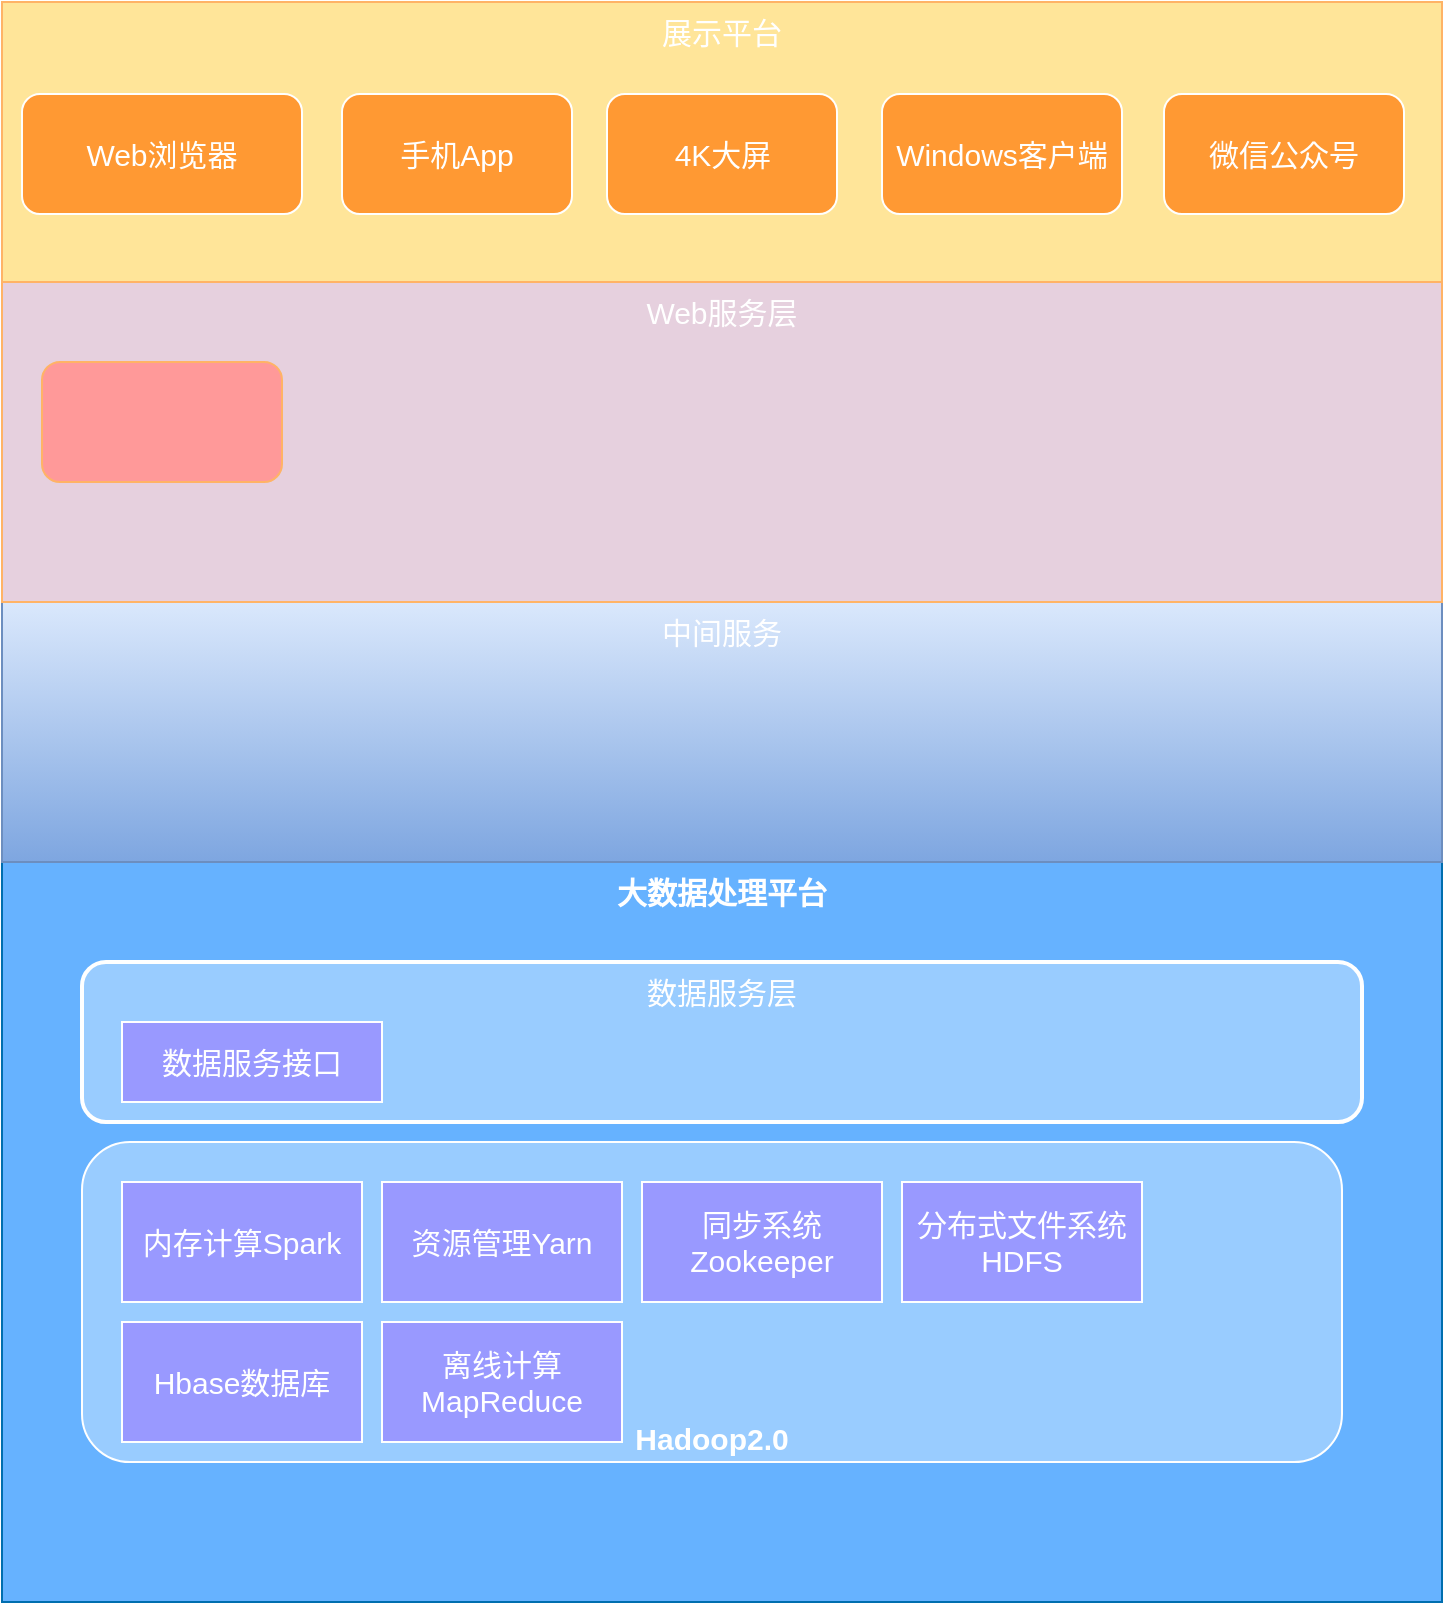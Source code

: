 <mxfile version="10.4.4" type="github"><diagram id="N669hyeQWtw_k86e1Jij" name="第 1 页"><mxGraphModel dx="1394" dy="776" grid="1" gridSize="10" guides="1" tooltips="1" connect="1" arrows="1" fold="1" page="1" pageScale="1" pageWidth="827" pageHeight="1169" math="0" shadow="0"><root><mxCell id="rqfmqaEmhgKmpqaBWdmK-0"/><mxCell id="rqfmqaEmhgKmpqaBWdmK-1" parent="rqfmqaEmhgKmpqaBWdmK-0"/><mxCell id="Qf5L-Yd0A3xraRjemTQe-1" value="大数据处理平台" style="rounded=0;whiteSpace=wrap;html=1;glass=0;comic=0;shadow=0;verticalAlign=top;fontStyle=1;fontSize=15;fillColor=#66B2FF;strokeColor=#006EAF;fontColor=#ffffff;" vertex="1" parent="rqfmqaEmhgKmpqaBWdmK-1"><mxGeometry x="60" y="750" width="720" height="370" as="geometry"/></mxCell><mxCell id="Qf5L-Yd0A3xraRjemTQe-2" value="数据服务层" style="rounded=1;whiteSpace=wrap;html=1;shadow=0;glass=0;comic=0;fontSize=15;verticalAlign=top;fillColor=#99CCFF;fontColor=#FFFFFF;labelBorderColor=none;strokeColor=#FFFFFF;perimeterSpacing=0;strokeWidth=2;" vertex="1" parent="rqfmqaEmhgKmpqaBWdmK-1"><mxGeometry x="100" y="800" width="640" height="80" as="geometry"/></mxCell><mxCell id="Qf5L-Yd0A3xraRjemTQe-3" value="Hadoop2.0" style="rounded=1;whiteSpace=wrap;html=1;shadow=0;glass=0;comic=0;fontSize=15;fontStyle=1;verticalAlign=bottom;fillColor=#99CCFF;fontColor=#FFFFFF;strokeColor=#FFFFFF;" vertex="1" parent="rqfmqaEmhgKmpqaBWdmK-1"><mxGeometry x="100" y="890" width="630" height="160" as="geometry"/></mxCell><mxCell id="Qf5L-Yd0A3xraRjemTQe-4" value="内存计算Spark" style="rounded=0;whiteSpace=wrap;html=1;shadow=0;glass=0;comic=0;fillColor=#9999FF;fontSize=15;fontColor=#FFFFFF;strokeColor=#FFFFFF;" vertex="1" parent="rqfmqaEmhgKmpqaBWdmK-1"><mxGeometry x="120" y="910" width="120" height="60" as="geometry"/></mxCell><mxCell id="Qf5L-Yd0A3xraRjemTQe-5" value="资源管理Yarn" style="rounded=0;whiteSpace=wrap;html=1;shadow=0;glass=0;comic=0;fillColor=#9999FF;fontSize=15;fontColor=#FFFFFF;strokeColor=#FFFFFF;" vertex="1" parent="rqfmqaEmhgKmpqaBWdmK-1"><mxGeometry x="250" y="910" width="120" height="60" as="geometry"/></mxCell><mxCell id="Qf5L-Yd0A3xraRjemTQe-6" value="同步系统Zookeeper" style="rounded=0;whiteSpace=wrap;html=1;shadow=0;glass=0;comic=0;fillColor=#9999FF;fontSize=15;strokeColor=#FFFFFF;fontColor=#FFFFFF;" vertex="1" parent="rqfmqaEmhgKmpqaBWdmK-1"><mxGeometry x="380" y="910" width="120" height="60" as="geometry"/></mxCell><mxCell id="Qf5L-Yd0A3xraRjemTQe-7" value="分布式文件系统HDFS" style="rounded=0;whiteSpace=wrap;html=1;shadow=0;glass=0;comic=0;fillColor=#9999FF;fontSize=15;strokeColor=#FFFFFF;fontColor=#FFFFFF;" vertex="1" parent="rqfmqaEmhgKmpqaBWdmK-1"><mxGeometry x="510" y="910" width="120" height="60" as="geometry"/></mxCell><mxCell id="Qf5L-Yd0A3xraRjemTQe-8" value="Hbase数据库" style="rounded=0;whiteSpace=wrap;html=1;shadow=0;glass=0;comic=0;fillColor=#9999FF;fontSize=15;fontColor=#FFFFFF;strokeColor=#FFFFFF;" vertex="1" parent="rqfmqaEmhgKmpqaBWdmK-1"><mxGeometry x="120" y="980" width="120" height="60" as="geometry"/></mxCell><mxCell id="Qf5L-Yd0A3xraRjemTQe-9" value="中间服务" style="rounded=0;whiteSpace=wrap;html=1;shadow=0;glass=0;comic=0;fillColor=#dae8fc;fontSize=15;strokeColor=#6c8ebf;gradientColor=#7ea6e0;fontColor=#FFFFFF;verticalAlign=top;" vertex="1" parent="rqfmqaEmhgKmpqaBWdmK-1"><mxGeometry x="60" y="620" width="720" height="130" as="geometry"/></mxCell><mxCell id="Qf5L-Yd0A3xraRjemTQe-10" value="数据服务接口" style="rounded=0;whiteSpace=wrap;html=1;shadow=0;glass=0;comic=0;fontSize=15;strokeColor=#FFFFFF;fillColor=#9999FF;fontColor=#FFFFFF;" vertex="1" parent="rqfmqaEmhgKmpqaBWdmK-1"><mxGeometry x="120" y="830" width="130" height="40" as="geometry"/></mxCell><mxCell id="Qf5L-Yd0A3xraRjemTQe-11" value="离线计算MapReduce" style="rounded=0;whiteSpace=wrap;html=1;shadow=0;glass=0;comic=0;fillColor=#9999FF;fontSize=15;fontColor=#FFFFFF;strokeColor=#FFFFFF;" vertex="1" parent="rqfmqaEmhgKmpqaBWdmK-1"><mxGeometry x="250" y="980" width="120" height="60" as="geometry"/></mxCell><mxCell id="Qf5L-Yd0A3xraRjemTQe-12" value="展示平台" style="rounded=0;whiteSpace=wrap;html=1;shadow=0;glass=0;comic=0;fillColor=#FFE599;fontSize=15;strokeColor=#FFB366;gradientColor=none;fontColor=#FFFFFF;verticalAlign=top;" vertex="1" parent="rqfmqaEmhgKmpqaBWdmK-1"><mxGeometry x="60" y="320" width="720" height="140" as="geometry"/></mxCell><mxCell id="Qf5L-Yd0A3xraRjemTQe-13" value="Web浏览器" style="rounded=1;whiteSpace=wrap;html=1;shadow=0;glass=0;comic=0;strokeColor=#FFFFFF;fillColor=#FF9933;fontSize=15;fontColor=#FFFFFF;" vertex="1" parent="rqfmqaEmhgKmpqaBWdmK-1"><mxGeometry x="70" y="366" width="140" height="60" as="geometry"/></mxCell><mxCell id="Qf5L-Yd0A3xraRjemTQe-14" value="手机App" style="rounded=1;whiteSpace=wrap;html=1;shadow=0;glass=0;comic=0;strokeColor=#FFFFFF;fillColor=#FF9933;fontSize=15;fontColor=#FFFFFF;" vertex="1" parent="rqfmqaEmhgKmpqaBWdmK-1"><mxGeometry x="230" y="366" width="115" height="60" as="geometry"/></mxCell><mxCell id="Qf5L-Yd0A3xraRjemTQe-15" value="4K大屏" style="rounded=1;whiteSpace=wrap;html=1;shadow=0;glass=0;comic=0;strokeColor=#FFFFFF;fillColor=#FF9933;fontSize=15;fontColor=#FFFFFF;" vertex="1" parent="rqfmqaEmhgKmpqaBWdmK-1"><mxGeometry x="362.5" y="366" width="115" height="60" as="geometry"/></mxCell><mxCell id="Qf5L-Yd0A3xraRjemTQe-16" value="Windows客户端" style="rounded=1;whiteSpace=wrap;html=1;shadow=0;glass=0;comic=0;strokeColor=#FFFFFF;fillColor=#FF9933;fontSize=15;fontColor=#FFFFFF;" vertex="1" parent="rqfmqaEmhgKmpqaBWdmK-1"><mxGeometry x="500" y="366" width="120" height="60" as="geometry"/></mxCell><mxCell id="Qf5L-Yd0A3xraRjemTQe-17" value="Web服务层" style="rounded=0;whiteSpace=wrap;html=1;shadow=0;glass=0;comic=0;strokeColor=#FFB366;fillColor=#E6D0DE;gradientColor=none;fontSize=15;fontColor=#FFFFFF;verticalAlign=top;" vertex="1" parent="rqfmqaEmhgKmpqaBWdmK-1"><mxGeometry x="60" y="460" width="720" height="160" as="geometry"/></mxCell><mxCell id="Qf5L-Yd0A3xraRjemTQe-18" value="微信公众号" style="rounded=1;whiteSpace=wrap;html=1;shadow=0;glass=0;comic=0;strokeColor=#FFFFFF;fillColor=#FF9933;fontSize=15;fontColor=#FFFFFF;" vertex="1" parent="rqfmqaEmhgKmpqaBWdmK-1"><mxGeometry x="641" y="366" width="120" height="60" as="geometry"/></mxCell><mxCell id="Qf5L-Yd0A3xraRjemTQe-19" value="" style="rounded=1;whiteSpace=wrap;html=1;shadow=0;glass=0;comic=0;strokeColor=#FFB366;fillColor=#FF9999;gradientColor=none;fontSize=15;fontColor=#FFFFFF;" vertex="1" parent="rqfmqaEmhgKmpqaBWdmK-1"><mxGeometry x="80" y="500" width="120" height="60" as="geometry"/></mxCell></root></mxGraphModel></diagram></mxfile>